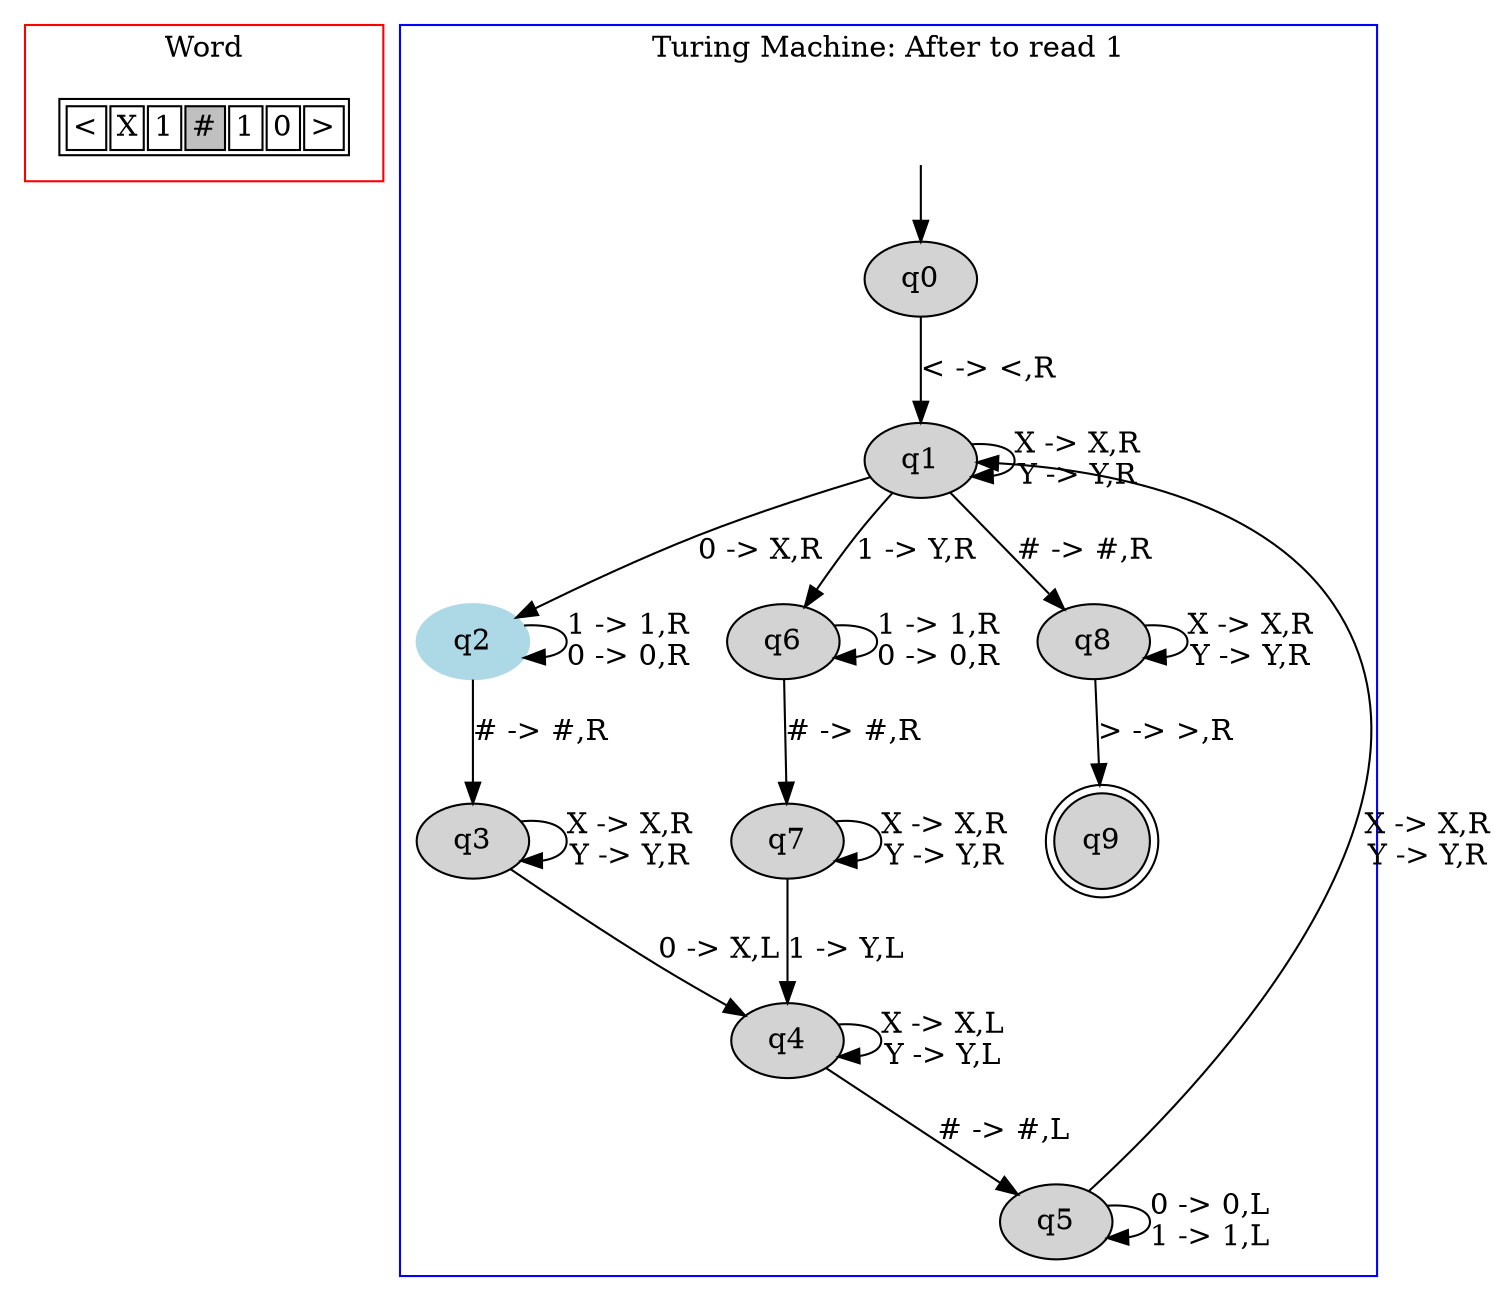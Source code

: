 digraph G {
	subgraph cluster_0 {
		node [shape=plaintext];

struct1 [label=<<TABLE>
<TR>
<TD><FONT>&lt;</FONT></TD>
<TD><FONT>X</FONT></TD>
<TD><FONT>1</FONT></TD>
<TD BGCOLOR="gray"><FONT>#</FONT></TD>
<TD><FONT>1</FONT></TD>
<TD><FONT>0</FONT></TD>
<TD><FONT>&gt;</FONT></TD>
</TR>
</TABLE>>];
label = "Word";
color=red;
}
	subgraph cluster_1 {
		node [style=filled];
		label = "Turing Machine: After to read 1"
		color=blue;

		q0;
		q1;
		q2 [color="lightblue"];
		q3;
		q4;
		q5;
		q6;
		q7;
		q8;
		q9 [shape="doublecircle"];
		q0->q1[label="< -> <,R"];
		q1->q1[label="X -> X,R
Y -> Y,R"];
		q1->q2[label="0 -> X,R"];
		q1->q6[label="1 -> Y,R"];
		q1->q8[label="# -> #,R"];
		q2->q2[label="1 -> 1,R
0 -> 0,R"];
		q2->q3[label="# -> #,R"];
		q3->q3[label="X -> X,R
Y -> Y,R"];
		q3->q4[label="0 -> X,L"];
		q4->q4[label="X -> X,L
Y -> Y,L"];
		q4->q5[label="# -> #,L"];
		q5->q1[label="X -> X,R
Y -> Y,R"];
		q5->q5[label="0 -> 0,L
1 -> 1,L"];
		q6->q6[label="1 -> 1,R
0 -> 0,R"];
		q6->q7[label="# -> #,R"];
		q7->q4[label="1 -> Y,L"];
		q7->q7[label="X -> X,R
Y -> Y,R"];
		q8->q8[label="X -> X,R
Y -> Y,R"];
		q8->q9[label="> -> >,R"];
x [color=white, label=""];		x->q0	}

}
